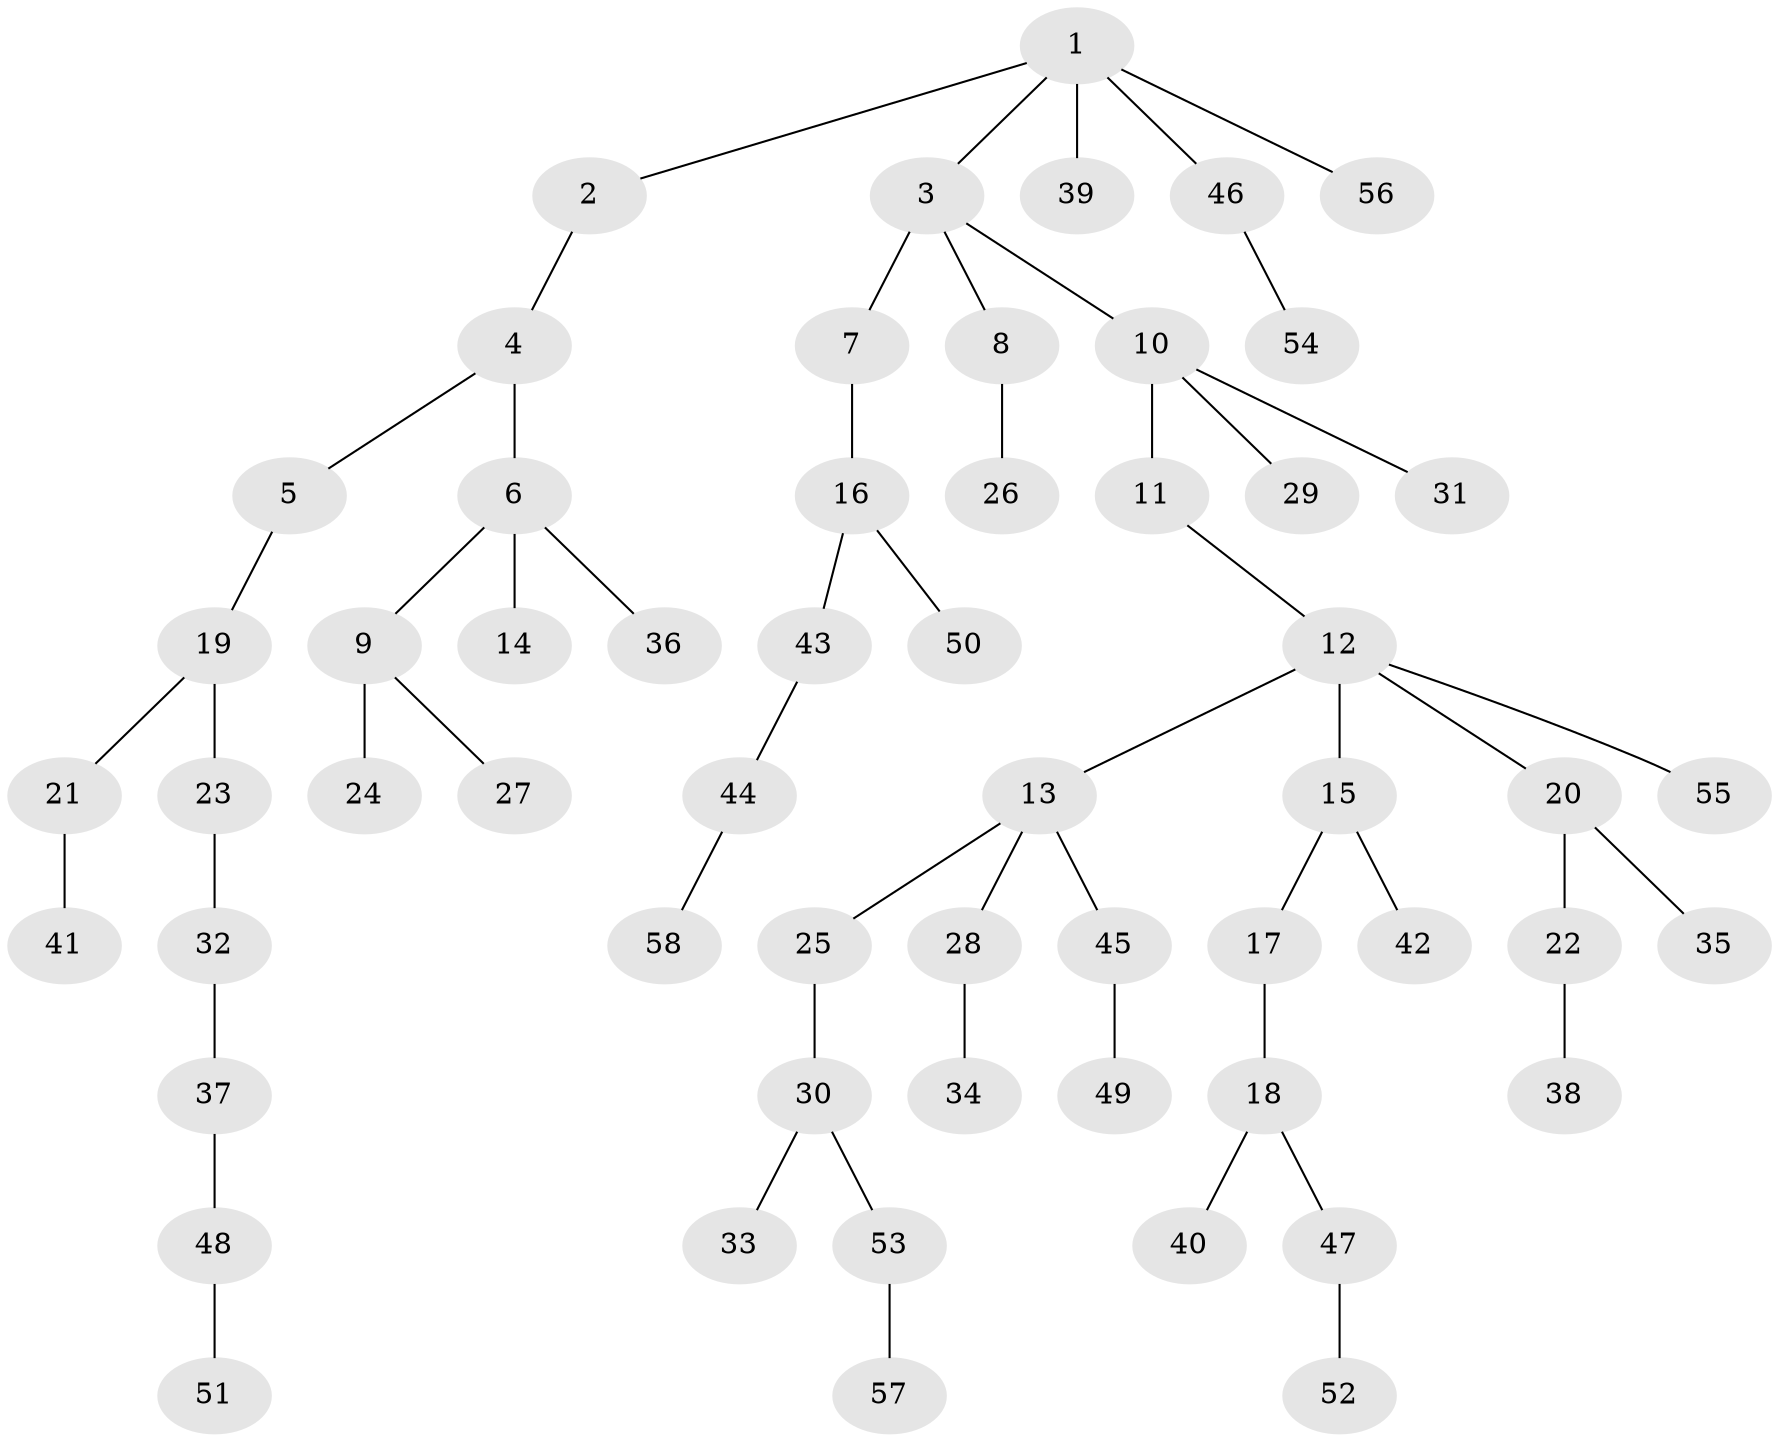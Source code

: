 // original degree distribution, {6: 0.008695652173913044, 3: 0.16521739130434782, 4: 0.06956521739130435, 5: 0.02608695652173913, 7: 0.008695652173913044, 2: 0.24347826086956523, 1: 0.4782608695652174}
// Generated by graph-tools (version 1.1) at 2025/36/03/09/25 02:36:31]
// undirected, 58 vertices, 57 edges
graph export_dot {
graph [start="1"]
  node [color=gray90,style=filled];
  1;
  2;
  3;
  4;
  5;
  6;
  7;
  8;
  9;
  10;
  11;
  12;
  13;
  14;
  15;
  16;
  17;
  18;
  19;
  20;
  21;
  22;
  23;
  24;
  25;
  26;
  27;
  28;
  29;
  30;
  31;
  32;
  33;
  34;
  35;
  36;
  37;
  38;
  39;
  40;
  41;
  42;
  43;
  44;
  45;
  46;
  47;
  48;
  49;
  50;
  51;
  52;
  53;
  54;
  55;
  56;
  57;
  58;
  1 -- 2 [weight=1.0];
  1 -- 3 [weight=1.0];
  1 -- 39 [weight=1.0];
  1 -- 46 [weight=1.0];
  1 -- 56 [weight=1.0];
  2 -- 4 [weight=1.0];
  3 -- 7 [weight=2.0];
  3 -- 8 [weight=1.0];
  3 -- 10 [weight=1.0];
  4 -- 5 [weight=1.0];
  4 -- 6 [weight=1.0];
  5 -- 19 [weight=1.0];
  6 -- 9 [weight=1.0];
  6 -- 14 [weight=1.0];
  6 -- 36 [weight=1.0];
  7 -- 16 [weight=1.0];
  8 -- 26 [weight=1.0];
  9 -- 24 [weight=1.0];
  9 -- 27 [weight=1.0];
  10 -- 11 [weight=1.0];
  10 -- 29 [weight=1.0];
  10 -- 31 [weight=1.0];
  11 -- 12 [weight=1.0];
  12 -- 13 [weight=1.0];
  12 -- 15 [weight=1.0];
  12 -- 20 [weight=1.0];
  12 -- 55 [weight=1.0];
  13 -- 25 [weight=1.0];
  13 -- 28 [weight=1.0];
  13 -- 45 [weight=1.0];
  15 -- 17 [weight=1.0];
  15 -- 42 [weight=1.0];
  16 -- 43 [weight=1.0];
  16 -- 50 [weight=1.0];
  17 -- 18 [weight=1.0];
  18 -- 40 [weight=1.0];
  18 -- 47 [weight=1.0];
  19 -- 21 [weight=1.0];
  19 -- 23 [weight=1.0];
  20 -- 22 [weight=1.0];
  20 -- 35 [weight=2.0];
  21 -- 41 [weight=1.0];
  22 -- 38 [weight=1.0];
  23 -- 32 [weight=1.0];
  25 -- 30 [weight=1.0];
  28 -- 34 [weight=1.0];
  30 -- 33 [weight=1.0];
  30 -- 53 [weight=1.0];
  32 -- 37 [weight=2.0];
  37 -- 48 [weight=1.0];
  43 -- 44 [weight=1.0];
  44 -- 58 [weight=1.0];
  45 -- 49 [weight=1.0];
  46 -- 54 [weight=1.0];
  47 -- 52 [weight=1.0];
  48 -- 51 [weight=1.0];
  53 -- 57 [weight=2.0];
}
